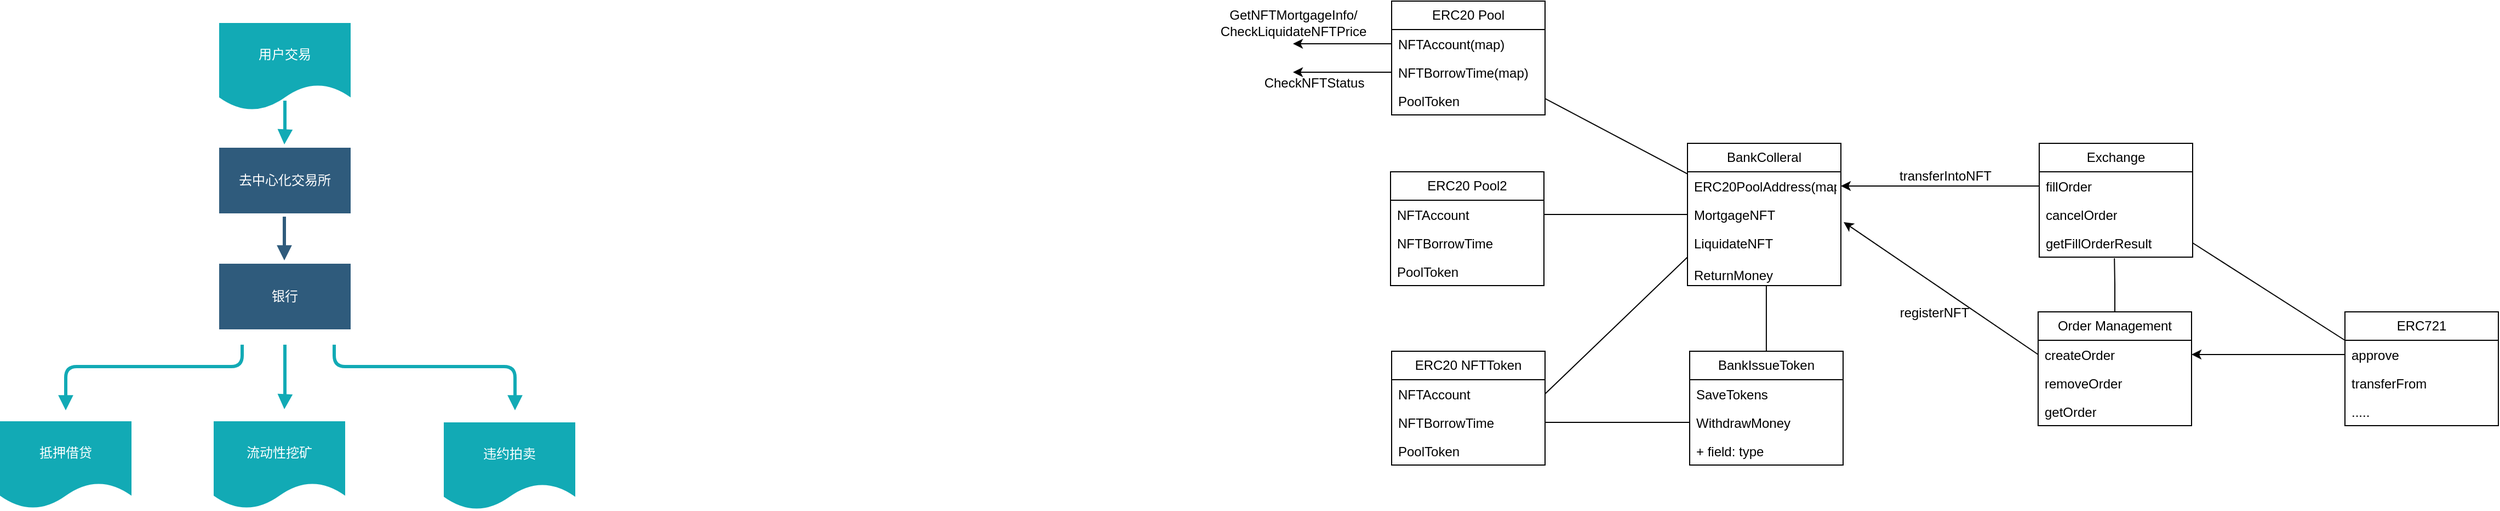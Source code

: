 <mxfile version="21.1.2" type="github">
  <diagram id="07fea595-8f29-1299-0266-81d95cde20df" name="Page-1">
    <mxGraphModel dx="2395" dy="9" grid="1" gridSize="10" guides="1" tooltips="1" connect="1" arrows="1" fold="1" page="1" pageScale="1" pageWidth="1169" pageHeight="827" background="#ffffff" math="0" shadow="0">
      <root>
        <mxCell id="0" />
        <mxCell id="1" parent="0" />
        <mxCell id="0MdUZJ0Amhr4Ln2m6rTR-217" value="去中心化交易所" style="whiteSpace=wrap;shadow=0;fontColor=#FFFFFF;fontFamily=Helvetica;fontStyle=0;html=1;fontSize=12;plain-purple;strokeColor=none;fillColor=#2f5b7c;gradientColor=none;spacing=6;verticalAlign=middle;" vertex="1" parent="1">
          <mxGeometry x="-70" y="994" width="120" height="60" as="geometry" />
        </mxCell>
        <mxCell id="0MdUZJ0Amhr4Ln2m6rTR-227" value="银行" style="whiteSpace=wrap;shadow=0;fontColor=#FFFFFF;fontFamily=Helvetica;fontStyle=0;html=1;fontSize=12;plain-purple;strokeColor=none;fillColor=#2f5b7c;gradientColor=none;spacing=6;verticalAlign=middle;" vertex="1" parent="1">
          <mxGeometry x="-70" y="1100" width="120" height="60" as="geometry" />
        </mxCell>
        <mxCell id="0MdUZJ0Amhr4Ln2m6rTR-228" value="抵押借贷&lt;br&gt; " style="shape=document;whiteSpace=wrap;verticalAlign=middle;strokeColor=none;fillColor=#12aab5;shadow=0;fontColor=#FFFFFF;fontFamily=Helvetica;fontStyle=0;html=1;fontSize=12;spacing=6;spacingBottom=22;" vertex="1" parent="1">
          <mxGeometry x="-270" y="1244" width="120" height="80" as="geometry" />
        </mxCell>
        <mxCell id="0MdUZJ0Amhr4Ln2m6rTR-229" value="流动性挖矿&lt;br&gt; " style="shape=document;whiteSpace=wrap;verticalAlign=middle;strokeColor=none;fillColor=#12aab5;shadow=0;fontColor=#FFFFFF;fontFamily=Helvetica;fontStyle=0;html=1;fontSize=12;spacing=6;spacingBottom=22;" vertex="1" parent="1">
          <mxGeometry x="-75" y="1244" width="120" height="80" as="geometry" />
        </mxCell>
        <mxCell id="0MdUZJ0Amhr4Ln2m6rTR-230" value="违约拍卖&lt;br&gt; " style="shape=document;whiteSpace=wrap;verticalAlign=middle;strokeColor=none;fillColor=#12aab5;shadow=0;fontColor=#FFFFFF;fontFamily=Helvetica;fontStyle=0;html=1;fontSize=12;spacing=6;spacingBottom=22;" vertex="1" parent="1">
          <mxGeometry x="135" y="1245" width="120" height="80" as="geometry" />
        </mxCell>
        <mxCell id="0MdUZJ0Amhr4Ln2m6rTR-231" value="用户交易&lt;br&gt; " style="shape=document;whiteSpace=wrap;verticalAlign=middle;strokeColor=none;fillColor=#12aab5;shadow=0;fontColor=#FFFFFF;fontFamily=Helvetica;fontStyle=0;html=1;fontSize=12;spacing=6;spacingBottom=22;" vertex="1" parent="1">
          <mxGeometry x="-70" y="880" width="120" height="80" as="geometry" />
        </mxCell>
        <mxCell id="0MdUZJ0Amhr4Ln2m6rTR-233" value="" style="edgeStyle=segmentEdgeStyle;strokeColor=#12AAB5;strokeWidth=3;html=1;endArrow=block;endFill=1;" edge="1" parent="1">
          <mxGeometry x="-57.5" y="656" width="100" height="100" as="geometry">
            <mxPoint x="-10" y="951" as="sourcePoint" />
            <mxPoint x="-10.5" y="991" as="targetPoint" />
            <Array as="points">
              <mxPoint x="-10.5" y="981" />
            </Array>
          </mxGeometry>
        </mxCell>
        <mxCell id="0MdUZJ0Amhr4Ln2m6rTR-234" value="" style="edgeStyle=segmentEdgeStyle;strokeColor=#2F5B7C;strokeWidth=3;html=1;endArrow=block;endFill=1;" edge="1" parent="1">
          <mxGeometry width="100" height="100" relative="1" as="geometry">
            <mxPoint x="-10.5" y="1057" as="sourcePoint" />
            <mxPoint x="-10.5" y="1097" as="targetPoint" />
            <Array as="points">
              <mxPoint x="-10.5" y="1082" />
              <mxPoint x="-10.5" y="1082" />
            </Array>
          </mxGeometry>
        </mxCell>
        <mxCell id="0MdUZJ0Amhr4Ln2m6rTR-235" value="" style="edgeStyle=segmentEdgeStyle;strokeColor=#12AAB5;strokeWidth=3;html=1;endArrow=block;endFill=1;" edge="1" parent="1">
          <mxGeometry x="-97" y="869" width="100" height="100" as="geometry">
            <mxPoint x="-49" y="1174" as="sourcePoint" />
            <mxPoint x="-210" y="1234" as="targetPoint" />
            <Array as="points">
              <mxPoint x="-49" y="1194" />
              <mxPoint x="-210" y="1194" />
            </Array>
          </mxGeometry>
        </mxCell>
        <mxCell id="0MdUZJ0Amhr4Ln2m6rTR-236" value="" style="edgeStyle=segmentEdgeStyle;strokeColor=#12AAB5;strokeWidth=3;html=1;endArrow=block;endFill=1;" edge="1" parent="1">
          <mxGeometry x="313" y="869" width="100" height="100" as="geometry">
            <mxPoint x="35" y="1174" as="sourcePoint" />
            <mxPoint x="200" y="1234" as="targetPoint" />
            <Array as="points">
              <mxPoint x="35" y="1194" />
              <mxPoint x="200" y="1194" />
            </Array>
          </mxGeometry>
        </mxCell>
        <mxCell id="0MdUZJ0Amhr4Ln2m6rTR-237" value="" style="edgeStyle=segmentEdgeStyle;strokeColor=#12AAB5;strokeWidth=3;html=1;endArrow=block;endFill=1;" edge="1" parent="1">
          <mxGeometry x="-57.5" y="898" width="100" height="100" as="geometry">
            <mxPoint x="-10" y="1174" as="sourcePoint" />
            <mxPoint x="-10.5" y="1233" as="targetPoint" />
            <Array as="points">
              <mxPoint x="-10.5" y="1223" />
            </Array>
          </mxGeometry>
        </mxCell>
        <mxCell id="0MdUZJ0Amhr4Ln2m6rTR-247" value="" style="rounded=0;orthogonalLoop=0;jettySize=auto;html=1;endArrow=none;endFill=0;" edge="1" parent="1" source="0MdUZJ0Amhr4Ln2m6rTR-239" target="0MdUZJ0Amhr4Ln2m6rTR-243">
          <mxGeometry relative="1" as="geometry" />
        </mxCell>
        <mxCell id="0MdUZJ0Amhr4Ln2m6rTR-239" value="ERC20 Pool" style="swimlane;fontStyle=0;childLayout=stackLayout;horizontal=1;startSize=26;fillColor=none;horizontalStack=0;resizeParent=1;resizeParentMax=0;resizeLast=0;collapsible=1;marginBottom=0;whiteSpace=wrap;html=1;" vertex="1" parent="1">
          <mxGeometry x="1000" y="860" width="140" height="104" as="geometry" />
        </mxCell>
        <mxCell id="0MdUZJ0Amhr4Ln2m6rTR-283" style="edgeStyle=orthogonalEdgeStyle;rounded=0;orthogonalLoop=1;jettySize=auto;html=1;exitX=0;exitY=0.5;exitDx=0;exitDy=0;" edge="1" parent="0MdUZJ0Amhr4Ln2m6rTR-239" source="0MdUZJ0Amhr4Ln2m6rTR-240">
          <mxGeometry relative="1" as="geometry">
            <mxPoint x="-90" y="39" as="targetPoint" />
          </mxGeometry>
        </mxCell>
        <mxCell id="0MdUZJ0Amhr4Ln2m6rTR-240" value="NFTAccount(map)" style="text;strokeColor=none;fillColor=none;align=left;verticalAlign=top;spacingLeft=4;spacingRight=4;overflow=hidden;rotatable=0;points=[[0,0.5],[1,0.5]];portConstraint=eastwest;whiteSpace=wrap;html=1;" vertex="1" parent="0MdUZJ0Amhr4Ln2m6rTR-239">
          <mxGeometry y="26" width="140" height="26" as="geometry" />
        </mxCell>
        <mxCell id="0MdUZJ0Amhr4Ln2m6rTR-285" style="edgeStyle=orthogonalEdgeStyle;rounded=0;orthogonalLoop=1;jettySize=auto;html=1;" edge="1" parent="0MdUZJ0Amhr4Ln2m6rTR-239" source="0MdUZJ0Amhr4Ln2m6rTR-241">
          <mxGeometry relative="1" as="geometry">
            <mxPoint x="-90" y="65" as="targetPoint" />
          </mxGeometry>
        </mxCell>
        <mxCell id="0MdUZJ0Amhr4Ln2m6rTR-241" value="NFTBorrowTime(map)" style="text;strokeColor=none;fillColor=none;align=left;verticalAlign=top;spacingLeft=4;spacingRight=4;overflow=hidden;rotatable=0;points=[[0,0.5],[1,0.5]];portConstraint=eastwest;whiteSpace=wrap;html=1;" vertex="1" parent="0MdUZJ0Amhr4Ln2m6rTR-239">
          <mxGeometry y="52" width="140" height="26" as="geometry" />
        </mxCell>
        <mxCell id="0MdUZJ0Amhr4Ln2m6rTR-242" value="PoolToken" style="text;strokeColor=none;fillColor=none;align=left;verticalAlign=top;spacingLeft=4;spacingRight=4;overflow=hidden;rotatable=0;points=[[0,0.5],[1,0.5]];portConstraint=eastwest;whiteSpace=wrap;html=1;" vertex="1" parent="0MdUZJ0Amhr4Ln2m6rTR-239">
          <mxGeometry y="78" width="140" height="26" as="geometry" />
        </mxCell>
        <mxCell id="0MdUZJ0Amhr4Ln2m6rTR-243" value="BankColleral" style="swimlane;fontStyle=0;childLayout=stackLayout;horizontal=1;startSize=26;fillColor=none;horizontalStack=0;resizeParent=1;resizeParentMax=0;resizeLast=0;collapsible=1;marginBottom=0;whiteSpace=wrap;html=1;" vertex="1" parent="1">
          <mxGeometry x="1270" y="990" width="140" height="130" as="geometry" />
        </mxCell>
        <mxCell id="0MdUZJ0Amhr4Ln2m6rTR-244" value="ERC20PoolAddress(map)" style="text;strokeColor=none;fillColor=none;align=left;verticalAlign=top;spacingLeft=4;spacingRight=4;overflow=hidden;rotatable=0;points=[[0,0.5],[1,0.5]];portConstraint=eastwest;whiteSpace=wrap;html=1;" vertex="1" parent="0MdUZJ0Amhr4Ln2m6rTR-243">
          <mxGeometry y="26" width="140" height="26" as="geometry" />
        </mxCell>
        <mxCell id="0MdUZJ0Amhr4Ln2m6rTR-245" value="MortgageNFT" style="text;strokeColor=none;fillColor=none;align=left;verticalAlign=top;spacingLeft=4;spacingRight=4;overflow=hidden;rotatable=0;points=[[0,0.5],[1,0.5]];portConstraint=eastwest;whiteSpace=wrap;html=1;" vertex="1" parent="0MdUZJ0Amhr4Ln2m6rTR-243">
          <mxGeometry y="52" width="140" height="26" as="geometry" />
        </mxCell>
        <mxCell id="0MdUZJ0Amhr4Ln2m6rTR-246" value="LiquidateNFT&lt;br&gt;&lt;br&gt;ReturnMoney" style="text;strokeColor=none;fillColor=none;align=left;verticalAlign=top;spacingLeft=4;spacingRight=4;overflow=hidden;rotatable=0;points=[[0,0.5],[1,0.5]];portConstraint=eastwest;whiteSpace=wrap;html=1;" vertex="1" parent="0MdUZJ0Amhr4Ln2m6rTR-243">
          <mxGeometry y="78" width="140" height="52" as="geometry" />
        </mxCell>
        <mxCell id="0MdUZJ0Amhr4Ln2m6rTR-248" value="ERC20 Pool2" style="swimlane;fontStyle=0;childLayout=stackLayout;horizontal=1;startSize=26;fillColor=none;horizontalStack=0;resizeParent=1;resizeParentMax=0;resizeLast=0;collapsible=1;marginBottom=0;whiteSpace=wrap;html=1;" vertex="1" parent="1">
          <mxGeometry x="999" y="1016" width="140" height="104" as="geometry" />
        </mxCell>
        <mxCell id="0MdUZJ0Amhr4Ln2m6rTR-249" value="NFTAccount" style="text;strokeColor=none;fillColor=none;align=left;verticalAlign=top;spacingLeft=4;spacingRight=4;overflow=hidden;rotatable=0;points=[[0,0.5],[1,0.5]];portConstraint=eastwest;whiteSpace=wrap;html=1;" vertex="1" parent="0MdUZJ0Amhr4Ln2m6rTR-248">
          <mxGeometry y="26" width="140" height="26" as="geometry" />
        </mxCell>
        <mxCell id="0MdUZJ0Amhr4Ln2m6rTR-250" value="NFTBorrowTime" style="text;strokeColor=none;fillColor=none;align=left;verticalAlign=top;spacingLeft=4;spacingRight=4;overflow=hidden;rotatable=0;points=[[0,0.5],[1,0.5]];portConstraint=eastwest;whiteSpace=wrap;html=1;" vertex="1" parent="0MdUZJ0Amhr4Ln2m6rTR-248">
          <mxGeometry y="52" width="140" height="26" as="geometry" />
        </mxCell>
        <mxCell id="0MdUZJ0Amhr4Ln2m6rTR-251" value="PoolToken" style="text;strokeColor=none;fillColor=none;align=left;verticalAlign=top;spacingLeft=4;spacingRight=4;overflow=hidden;rotatable=0;points=[[0,0.5],[1,0.5]];portConstraint=eastwest;whiteSpace=wrap;html=1;" vertex="1" parent="0MdUZJ0Amhr4Ln2m6rTR-248">
          <mxGeometry y="78" width="140" height="26" as="geometry" />
        </mxCell>
        <mxCell id="0MdUZJ0Amhr4Ln2m6rTR-252" value="ERC20 NFTToken" style="swimlane;fontStyle=0;childLayout=stackLayout;horizontal=1;startSize=26;fillColor=none;horizontalStack=0;resizeParent=1;resizeParentMax=0;resizeLast=0;collapsible=1;marginBottom=0;whiteSpace=wrap;html=1;" vertex="1" parent="1">
          <mxGeometry x="1000" y="1180" width="140" height="104" as="geometry" />
        </mxCell>
        <mxCell id="0MdUZJ0Amhr4Ln2m6rTR-253" value="NFTAccount" style="text;strokeColor=none;fillColor=none;align=left;verticalAlign=top;spacingLeft=4;spacingRight=4;overflow=hidden;rotatable=0;points=[[0,0.5],[1,0.5]];portConstraint=eastwest;whiteSpace=wrap;html=1;" vertex="1" parent="0MdUZJ0Amhr4Ln2m6rTR-252">
          <mxGeometry y="26" width="140" height="26" as="geometry" />
        </mxCell>
        <mxCell id="0MdUZJ0Amhr4Ln2m6rTR-254" value="NFTBorrowTime" style="text;strokeColor=none;fillColor=none;align=left;verticalAlign=top;spacingLeft=4;spacingRight=4;overflow=hidden;rotatable=0;points=[[0,0.5],[1,0.5]];portConstraint=eastwest;whiteSpace=wrap;html=1;" vertex="1" parent="0MdUZJ0Amhr4Ln2m6rTR-252">
          <mxGeometry y="52" width="140" height="26" as="geometry" />
        </mxCell>
        <mxCell id="0MdUZJ0Amhr4Ln2m6rTR-255" value="PoolToken" style="text;strokeColor=none;fillColor=none;align=left;verticalAlign=top;spacingLeft=4;spacingRight=4;overflow=hidden;rotatable=0;points=[[0,0.5],[1,0.5]];portConstraint=eastwest;whiteSpace=wrap;html=1;" vertex="1" parent="0MdUZJ0Amhr4Ln2m6rTR-252">
          <mxGeometry y="78" width="140" height="26" as="geometry" />
        </mxCell>
        <mxCell id="0MdUZJ0Amhr4Ln2m6rTR-257" style="edgeStyle=orthogonalEdgeStyle;rounded=0;orthogonalLoop=1;jettySize=auto;html=1;entryX=0;entryY=0.5;entryDx=0;entryDy=0;endArrow=none;endFill=0;" edge="1" parent="1" source="0MdUZJ0Amhr4Ln2m6rTR-249" target="0MdUZJ0Amhr4Ln2m6rTR-245">
          <mxGeometry relative="1" as="geometry" />
        </mxCell>
        <mxCell id="0MdUZJ0Amhr4Ln2m6rTR-258" style="rounded=0;orthogonalLoop=1;jettySize=auto;html=1;entryX=0;entryY=0.5;entryDx=0;entryDy=0;exitX=1;exitY=0.5;exitDx=0;exitDy=0;endArrow=none;endFill=0;" edge="1" parent="1" source="0MdUZJ0Amhr4Ln2m6rTR-253" target="0MdUZJ0Amhr4Ln2m6rTR-246">
          <mxGeometry relative="1" as="geometry" />
        </mxCell>
        <mxCell id="0MdUZJ0Amhr4Ln2m6rTR-266" style="edgeStyle=orthogonalEdgeStyle;rounded=0;orthogonalLoop=1;jettySize=auto;html=1;endArrow=none;endFill=0;entryX=0.514;entryY=1.01;entryDx=0;entryDy=0;entryPerimeter=0;" edge="1" parent="1" source="0MdUZJ0Amhr4Ln2m6rTR-260" target="0MdUZJ0Amhr4Ln2m6rTR-246">
          <mxGeometry relative="1" as="geometry">
            <mxPoint x="1342" y="1130" as="targetPoint" />
          </mxGeometry>
        </mxCell>
        <mxCell id="0MdUZJ0Amhr4Ln2m6rTR-260" value="BankIssueToken" style="swimlane;fontStyle=0;childLayout=stackLayout;horizontal=1;startSize=26;fillColor=none;horizontalStack=0;resizeParent=1;resizeParentMax=0;resizeLast=0;collapsible=1;marginBottom=0;whiteSpace=wrap;html=1;" vertex="1" parent="1">
          <mxGeometry x="1272" y="1180" width="140" height="104" as="geometry" />
        </mxCell>
        <mxCell id="0MdUZJ0Amhr4Ln2m6rTR-261" value="SaveTokens" style="text;strokeColor=none;fillColor=none;align=left;verticalAlign=top;spacingLeft=4;spacingRight=4;overflow=hidden;rotatable=0;points=[[0,0.5],[1,0.5]];portConstraint=eastwest;whiteSpace=wrap;html=1;" vertex="1" parent="0MdUZJ0Amhr4Ln2m6rTR-260">
          <mxGeometry y="26" width="140" height="26" as="geometry" />
        </mxCell>
        <mxCell id="0MdUZJ0Amhr4Ln2m6rTR-262" value="WithdrawMoney" style="text;strokeColor=none;fillColor=none;align=left;verticalAlign=top;spacingLeft=4;spacingRight=4;overflow=hidden;rotatable=0;points=[[0,0.5],[1,0.5]];portConstraint=eastwest;whiteSpace=wrap;html=1;" vertex="1" parent="0MdUZJ0Amhr4Ln2m6rTR-260">
          <mxGeometry y="52" width="140" height="26" as="geometry" />
        </mxCell>
        <mxCell id="0MdUZJ0Amhr4Ln2m6rTR-263" value="+ field: type" style="text;strokeColor=none;fillColor=none;align=left;verticalAlign=top;spacingLeft=4;spacingRight=4;overflow=hidden;rotatable=0;points=[[0,0.5],[1,0.5]];portConstraint=eastwest;whiteSpace=wrap;html=1;" vertex="1" parent="0MdUZJ0Amhr4Ln2m6rTR-260">
          <mxGeometry y="78" width="140" height="26" as="geometry" />
        </mxCell>
        <mxCell id="0MdUZJ0Amhr4Ln2m6rTR-264" style="edgeStyle=orthogonalEdgeStyle;rounded=0;orthogonalLoop=1;jettySize=auto;html=1;entryX=0;entryY=0.5;entryDx=0;entryDy=0;endArrow=none;endFill=0;" edge="1" parent="1" source="0MdUZJ0Amhr4Ln2m6rTR-254" target="0MdUZJ0Amhr4Ln2m6rTR-262">
          <mxGeometry relative="1" as="geometry" />
        </mxCell>
        <mxCell id="0MdUZJ0Amhr4Ln2m6rTR-267" value="Exchange" style="swimlane;fontStyle=0;childLayout=stackLayout;horizontal=1;startSize=26;fillColor=none;horizontalStack=0;resizeParent=1;resizeParentMax=0;resizeLast=0;collapsible=1;marginBottom=0;whiteSpace=wrap;html=1;" vertex="1" parent="1">
          <mxGeometry x="1591" y="990" width="140" height="104" as="geometry" />
        </mxCell>
        <mxCell id="0MdUZJ0Amhr4Ln2m6rTR-268" value="fillOrder" style="text;strokeColor=none;fillColor=none;align=left;verticalAlign=top;spacingLeft=4;spacingRight=4;overflow=hidden;rotatable=0;points=[[0,0.5],[1,0.5]];portConstraint=eastwest;whiteSpace=wrap;html=1;" vertex="1" parent="0MdUZJ0Amhr4Ln2m6rTR-267">
          <mxGeometry y="26" width="140" height="26" as="geometry" />
        </mxCell>
        <mxCell id="0MdUZJ0Amhr4Ln2m6rTR-269" value="cancelOrder&lt;span id=&quot;docs-internal-guid-cefc90cc-7fff-31b1-23c8-4a51f137ae69&quot;&gt;&lt;/span&gt;&lt;span id=&quot;docs-internal-guid-cefc90cc-7fff-31b1-23c8-4a51f137ae69&quot;&gt;&lt;/span&gt;&lt;span id=&quot;docs-internal-guid-cefc90cc-7fff-31b1-23c8-4a51f137ae69&quot;&gt;&lt;/span&gt;" style="text;strokeColor=none;fillColor=none;align=left;verticalAlign=top;spacingLeft=4;spacingRight=4;overflow=hidden;rotatable=0;points=[[0,0.5],[1,0.5]];portConstraint=eastwest;whiteSpace=wrap;html=1;" vertex="1" parent="0MdUZJ0Amhr4Ln2m6rTR-267">
          <mxGeometry y="52" width="140" height="26" as="geometry" />
        </mxCell>
        <mxCell id="0MdUZJ0Amhr4Ln2m6rTR-270" value="getFillOrderResult&lt;span id=&quot;docs-internal-guid-ebca988b-7fff-6f1b-a2be-4e95049471c1&quot;&gt;&lt;/span&gt;" style="text;strokeColor=none;fillColor=none;align=left;verticalAlign=top;spacingLeft=4;spacingRight=4;overflow=hidden;rotatable=0;points=[[0,0.5],[1,0.5]];portConstraint=eastwest;whiteSpace=wrap;html=1;" vertex="1" parent="0MdUZJ0Amhr4Ln2m6rTR-267">
          <mxGeometry y="78" width="140" height="26" as="geometry" />
        </mxCell>
        <mxCell id="0MdUZJ0Amhr4Ln2m6rTR-287" style="edgeStyle=orthogonalEdgeStyle;rounded=0;orthogonalLoop=1;jettySize=auto;html=1;entryX=0.49;entryY=1.037;entryDx=0;entryDy=0;entryPerimeter=0;endArrow=none;endFill=0;" edge="1" parent="1" source="0MdUZJ0Amhr4Ln2m6rTR-271" target="0MdUZJ0Amhr4Ln2m6rTR-270">
          <mxGeometry relative="1" as="geometry" />
        </mxCell>
        <mxCell id="0MdUZJ0Amhr4Ln2m6rTR-271" value="Order Management" style="swimlane;fontStyle=0;childLayout=stackLayout;horizontal=1;startSize=26;fillColor=none;horizontalStack=0;resizeParent=1;resizeParentMax=0;resizeLast=0;collapsible=1;marginBottom=0;whiteSpace=wrap;html=1;" vertex="1" parent="1">
          <mxGeometry x="1590" y="1144" width="140" height="104" as="geometry" />
        </mxCell>
        <mxCell id="0MdUZJ0Amhr4Ln2m6rTR-272" value="createOrder" style="text;strokeColor=none;fillColor=none;align=left;verticalAlign=top;spacingLeft=4;spacingRight=4;overflow=hidden;rotatable=0;points=[[0,0.5],[1,0.5]];portConstraint=eastwest;whiteSpace=wrap;html=1;" vertex="1" parent="0MdUZJ0Amhr4Ln2m6rTR-271">
          <mxGeometry y="26" width="140" height="26" as="geometry" />
        </mxCell>
        <mxCell id="0MdUZJ0Amhr4Ln2m6rTR-273" value="removeOrder" style="text;strokeColor=none;fillColor=none;align=left;verticalAlign=top;spacingLeft=4;spacingRight=4;overflow=hidden;rotatable=0;points=[[0,0.5],[1,0.5]];portConstraint=eastwest;whiteSpace=wrap;html=1;" vertex="1" parent="0MdUZJ0Amhr4Ln2m6rTR-271">
          <mxGeometry y="52" width="140" height="26" as="geometry" />
        </mxCell>
        <mxCell id="0MdUZJ0Amhr4Ln2m6rTR-274" value="getOrder" style="text;strokeColor=none;fillColor=none;align=left;verticalAlign=top;spacingLeft=4;spacingRight=4;overflow=hidden;rotatable=0;points=[[0,0.5],[1,0.5]];portConstraint=eastwest;whiteSpace=wrap;html=1;" vertex="1" parent="0MdUZJ0Amhr4Ln2m6rTR-271">
          <mxGeometry y="78" width="140" height="26" as="geometry" />
        </mxCell>
        <mxCell id="0MdUZJ0Amhr4Ln2m6rTR-278" style="edgeStyle=orthogonalEdgeStyle;rounded=0;orthogonalLoop=1;jettySize=auto;html=1;exitX=0;exitY=0.5;exitDx=0;exitDy=0;" edge="1" parent="1" source="0MdUZJ0Amhr4Ln2m6rTR-268" target="0MdUZJ0Amhr4Ln2m6rTR-244">
          <mxGeometry relative="1" as="geometry" />
        </mxCell>
        <mxCell id="0MdUZJ0Amhr4Ln2m6rTR-279" value="transferIntoNFT&lt;span id=&quot;docs-internal-guid-4c8c4310-7fff-1c7a-6c5f-d83ab278721c&quot;&gt;&lt;/span&gt;" style="text;html=1;align=center;verticalAlign=middle;resizable=0;points=[];autosize=1;strokeColor=none;fillColor=none;" vertex="1" parent="1">
          <mxGeometry x="1450" y="1005" width="110" height="30" as="geometry" />
        </mxCell>
        <mxCell id="0MdUZJ0Amhr4Ln2m6rTR-281" style="rounded=0;orthogonalLoop=1;jettySize=auto;html=1;exitX=0;exitY=0.5;exitDx=0;exitDy=0;entryX=1.018;entryY=0.769;entryDx=0;entryDy=0;entryPerimeter=0;" edge="1" parent="1" source="0MdUZJ0Amhr4Ln2m6rTR-272" target="0MdUZJ0Amhr4Ln2m6rTR-245">
          <mxGeometry relative="1" as="geometry" />
        </mxCell>
        <mxCell id="0MdUZJ0Amhr4Ln2m6rTR-282" value="registerNFT&lt;span id=&quot;docs-internal-guid-d663b26e-7fff-17fd-18d1-e45e64eba738&quot;&gt;&lt;/span&gt;" style="text;html=1;align=center;verticalAlign=middle;resizable=0;points=[];autosize=1;strokeColor=none;fillColor=none;" vertex="1" parent="1">
          <mxGeometry x="1450" y="1130" width="90" height="30" as="geometry" />
        </mxCell>
        <mxCell id="0MdUZJ0Amhr4Ln2m6rTR-284" value="GetNFTMortgageInfo/&lt;br&gt;CheckLiquidateNFTPrice&lt;br&gt;&lt;span id=&quot;docs-internal-guid-f369dbc1-7fff-902d-d7d0-810651dbd8d1&quot;&gt;&lt;/span&gt;" style="text;html=1;align=center;verticalAlign=middle;resizable=0;points=[];autosize=1;strokeColor=none;fillColor=none;" vertex="1" parent="1">
          <mxGeometry x="830" y="860" width="160" height="40" as="geometry" />
        </mxCell>
        <mxCell id="0MdUZJ0Amhr4Ln2m6rTR-286" value="CheckNFTStatus" style="text;html=1;align=center;verticalAlign=middle;resizable=0;points=[];autosize=1;strokeColor=none;fillColor=none;" vertex="1" parent="1">
          <mxGeometry x="874" y="920" width="110" height="30" as="geometry" />
        </mxCell>
        <mxCell id="0MdUZJ0Amhr4Ln2m6rTR-288" value="ERC721" style="swimlane;fontStyle=0;childLayout=stackLayout;horizontal=1;startSize=26;fillColor=none;horizontalStack=0;resizeParent=1;resizeParentMax=0;resizeLast=0;collapsible=1;marginBottom=0;whiteSpace=wrap;html=1;" vertex="1" parent="1">
          <mxGeometry x="1870" y="1144" width="140" height="104" as="geometry" />
        </mxCell>
        <mxCell id="0MdUZJ0Amhr4Ln2m6rTR-289" value="approve" style="text;strokeColor=none;fillColor=none;align=left;verticalAlign=top;spacingLeft=4;spacingRight=4;overflow=hidden;rotatable=0;points=[[0,0.5],[1,0.5]];portConstraint=eastwest;whiteSpace=wrap;html=1;" vertex="1" parent="0MdUZJ0Amhr4Ln2m6rTR-288">
          <mxGeometry y="26" width="140" height="26" as="geometry" />
        </mxCell>
        <mxCell id="0MdUZJ0Amhr4Ln2m6rTR-290" value="transferFrom" style="text;strokeColor=none;fillColor=none;align=left;verticalAlign=top;spacingLeft=4;spacingRight=4;overflow=hidden;rotatable=0;points=[[0,0.5],[1,0.5]];portConstraint=eastwest;whiteSpace=wrap;html=1;" vertex="1" parent="0MdUZJ0Amhr4Ln2m6rTR-288">
          <mxGeometry y="52" width="140" height="26" as="geometry" />
        </mxCell>
        <mxCell id="0MdUZJ0Amhr4Ln2m6rTR-291" value="....." style="text;strokeColor=none;fillColor=none;align=left;verticalAlign=top;spacingLeft=4;spacingRight=4;overflow=hidden;rotatable=0;points=[[0,0.5],[1,0.5]];portConstraint=eastwest;whiteSpace=wrap;html=1;" vertex="1" parent="0MdUZJ0Amhr4Ln2m6rTR-288">
          <mxGeometry y="78" width="140" height="26" as="geometry" />
        </mxCell>
        <mxCell id="0MdUZJ0Amhr4Ln2m6rTR-292" style="edgeStyle=orthogonalEdgeStyle;rounded=0;orthogonalLoop=1;jettySize=auto;html=1;exitX=0;exitY=0.5;exitDx=0;exitDy=0;entryX=1;entryY=0.5;entryDx=0;entryDy=0;" edge="1" parent="1" source="0MdUZJ0Amhr4Ln2m6rTR-289" target="0MdUZJ0Amhr4Ln2m6rTR-272">
          <mxGeometry relative="1" as="geometry" />
        </mxCell>
        <mxCell id="0MdUZJ0Amhr4Ln2m6rTR-293" style="rounded=0;orthogonalLoop=1;jettySize=auto;html=1;entryX=0;entryY=0.25;entryDx=0;entryDy=0;endArrow=none;endFill=0;exitX=1;exitY=0.5;exitDx=0;exitDy=0;" edge="1" parent="1" source="0MdUZJ0Amhr4Ln2m6rTR-270" target="0MdUZJ0Amhr4Ln2m6rTR-288">
          <mxGeometry relative="1" as="geometry">
            <mxPoint x="1700" y="1100" as="sourcePoint" />
          </mxGeometry>
        </mxCell>
      </root>
    </mxGraphModel>
  </diagram>
</mxfile>
